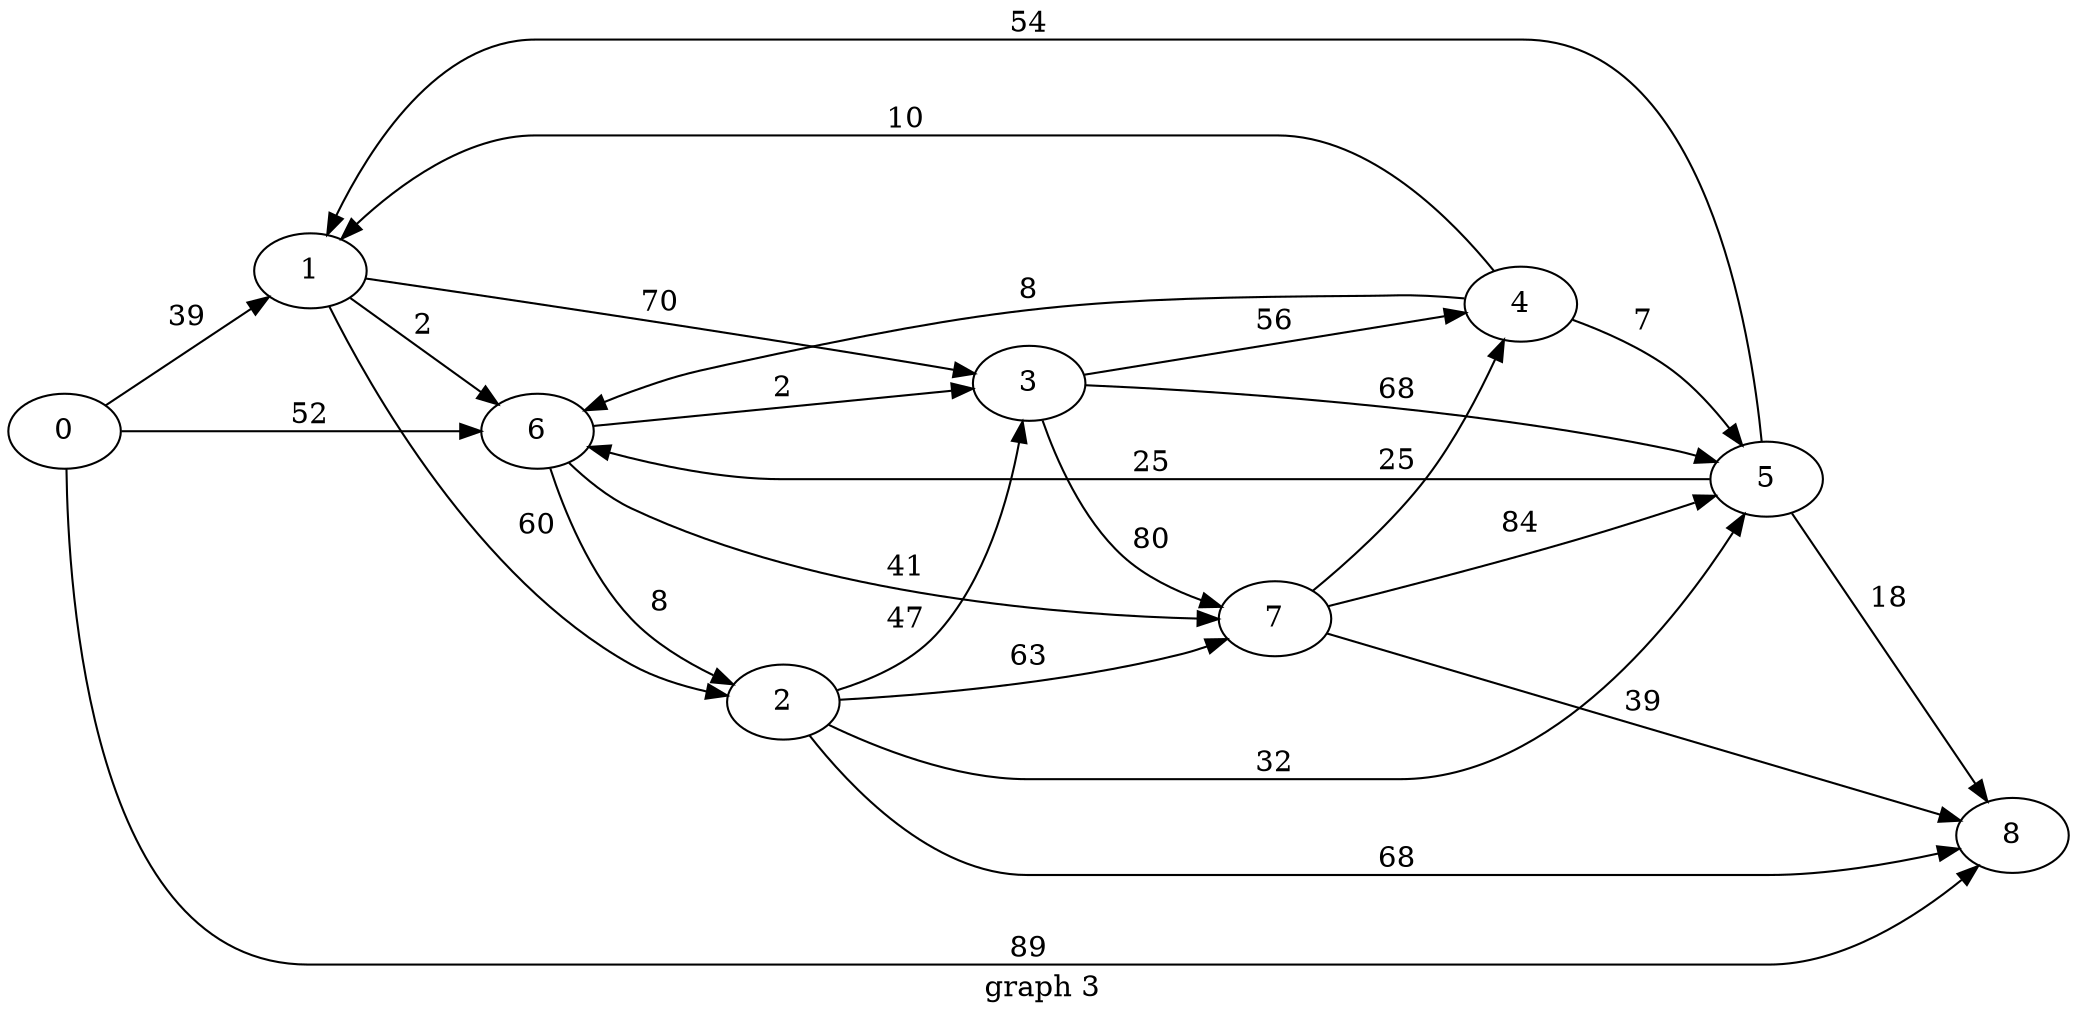 digraph g{

rankdir = LR
0 -> 1 [label = " 39 "];
0 -> 6 [label = " 52 "];
0 -> 8 [label = " 89 "];
1 -> 2 [label = " 60 "];
1 -> 3 [label = " 70 "];
1 -> 6 [label = " 2 "];
2 -> 3 [label = " 47 "];
2 -> 5 [label = " 32 "];
2 -> 7 [label = " 63 "];
2 -> 8 [label = " 68 "];
3 -> 4 [label = " 56 "];
3 -> 5 [label = " 68 "];
3 -> 7 [label = " 80 "];
4 -> 1 [label = " 10 "];
4 -> 5 [label = " 7 "];
4 -> 6 [label = " 8 "];
5 -> 1 [label = " 54 "];
5 -> 6 [label = " 25 "];
5 -> 8 [label = " 18 "];
6 -> 2 [label = " 8 "];
6 -> 3 [label = " 2 "];
6 -> 7 [label = " 41 "];
7 -> 4 [label = " 25 "];
7 -> 5 [label = " 84 "];
7 -> 8 [label = " 39 "];

label = " graph 3"
}
